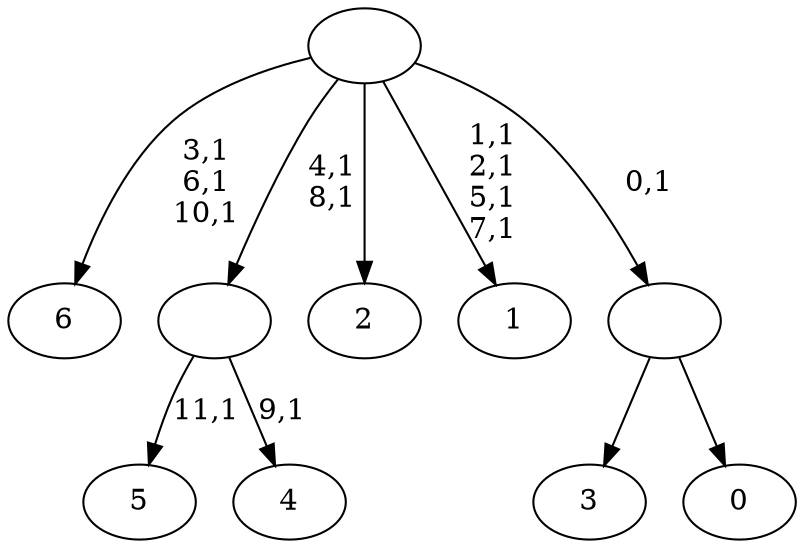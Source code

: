 digraph T {
	19 [label="6"]
	15 [label="5"]
	13 [label="4"]
	11 [label=""]
	9 [label="3"]
	8 [label="2"]
	7 [label="1"]
	2 [label="0"]
	1 [label=""]
	0 [label=""]
	11 -> 13 [label="9,1"]
	11 -> 15 [label="11,1"]
	1 -> 9 [label=""]
	1 -> 2 [label=""]
	0 -> 7 [label="1,1\n2,1\n5,1\n7,1"]
	0 -> 11 [label="4,1\n8,1"]
	0 -> 19 [label="3,1\n6,1\n10,1"]
	0 -> 8 [label=""]
	0 -> 1 [label="0,1"]
}
